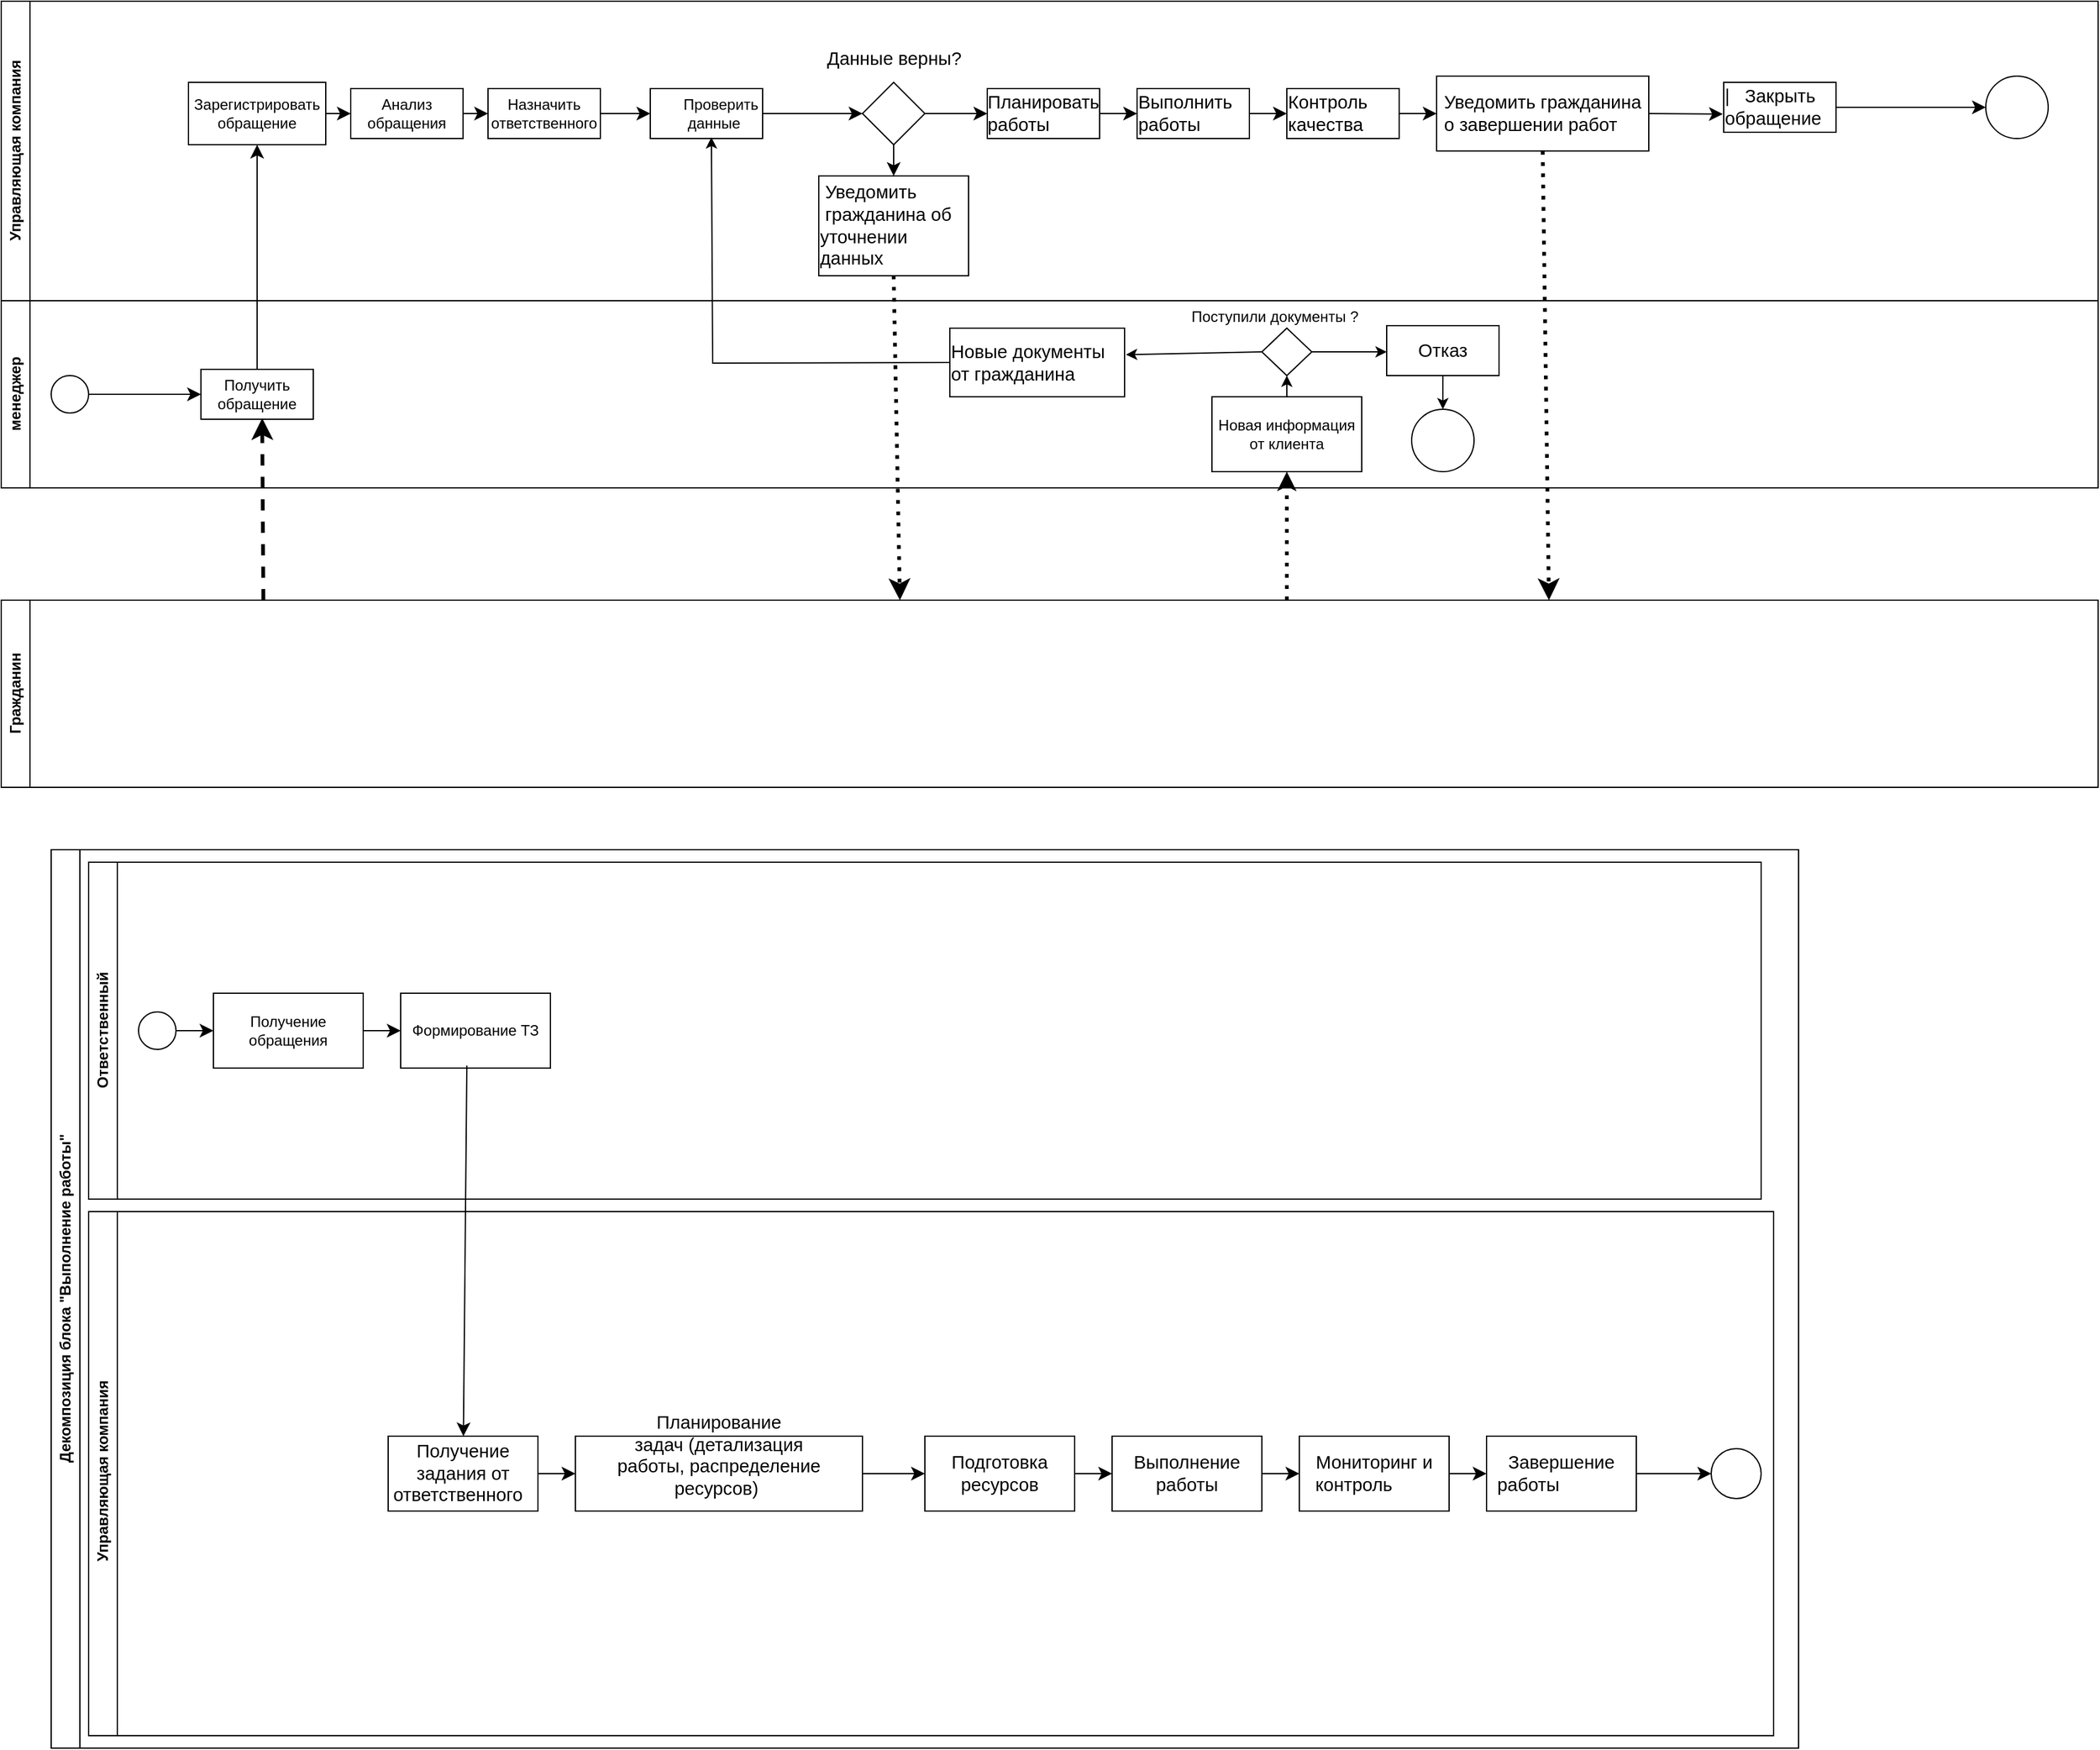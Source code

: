 <mxfile version="24.4.8" type="device">
  <diagram name="Страница — 1" id="1hs65NlbTPgJnIRD1imh">
    <mxGraphModel dx="1292" dy="411" grid="1" gridSize="10" guides="1" tooltips="1" connect="1" arrows="1" fold="1" page="0" pageScale="1" pageWidth="1169" pageHeight="827" math="0" shadow="0">
      <root>
        <mxCell id="0" />
        <mxCell id="1" parent="0" />
        <mxCell id="B-ag0e_TOHifT8-2OMCX-2" value="Управляющая компания" style="swimlane;horizontal=0;whiteSpace=wrap;html=1;" parent="1" vertex="1">
          <mxGeometry x="40" y="540" width="1680" height="240" as="geometry" />
        </mxCell>
        <mxCell id="B-ag0e_TOHifT8-2OMCX-7" value="Зарегистрировать обращение" style="rounded=0;whiteSpace=wrap;html=1;" parent="B-ag0e_TOHifT8-2OMCX-2" vertex="1">
          <mxGeometry x="150" y="65" width="110" height="50" as="geometry" />
        </mxCell>
        <mxCell id="B-ag0e_TOHifT8-2OMCX-8" value="Анализ обращения" style="rounded=0;whiteSpace=wrap;html=1;" parent="B-ag0e_TOHifT8-2OMCX-2" vertex="1">
          <mxGeometry x="280" y="70" width="90" height="40" as="geometry" />
        </mxCell>
        <mxCell id="B-ag0e_TOHifT8-2OMCX-9" value="Назначить ответственного" style="rounded=0;whiteSpace=wrap;html=1;" parent="B-ag0e_TOHifT8-2OMCX-2" vertex="1">
          <mxGeometry x="390" y="70" width="90" height="40" as="geometry" />
        </mxCell>
        <mxCell id="B-ag0e_TOHifT8-2OMCX-10" value="&lt;div style=&quot;text-align: left;&quot;&gt;&lt;span style=&quot;white-space: pre;&quot;&gt;&#x9;&lt;/span&gt;Проверить&amp;nbsp; &amp;nbsp; &amp;nbsp; &amp;nbsp; &amp;nbsp; &amp;nbsp;данные&lt;br&gt;&lt;/div&gt;" style="rounded=0;whiteSpace=wrap;html=1;" parent="B-ag0e_TOHifT8-2OMCX-2" vertex="1">
          <mxGeometry x="520" y="70" width="90" height="40" as="geometry" />
        </mxCell>
        <mxCell id="B-ag0e_TOHifT8-2OMCX-14" value="" style="rhombus;whiteSpace=wrap;html=1;" parent="B-ag0e_TOHifT8-2OMCX-2" vertex="1">
          <mxGeometry x="690" y="65" width="50" height="50" as="geometry" />
        </mxCell>
        <mxCell id="B-ag0e_TOHifT8-2OMCX-15" value="&lt;span style=&quot;font-size:11.0pt;mso-bidi-font-size:14.0pt;&lt;br/&gt;line-height:107%;font-family:&amp;quot;Calibri&amp;quot;,sans-serif;mso-ascii-theme-font:minor-latin;&lt;br/&gt;mso-fareast-font-family:DengXian;mso-fareast-theme-font:minor-fareast;&lt;br/&gt;mso-hansi-theme-font:minor-latin;mso-bidi-font-family:&amp;quot;Cordia New&amp;quot;;mso-bidi-theme-font:&lt;br/&gt;minor-bidi;mso-ansi-language:RU;mso-fareast-language:ZH-CN;mso-bidi-language:&lt;br/&gt;TH&quot;&gt;Данные верны?&lt;/span&gt;" style="text;html=1;align=center;verticalAlign=middle;resizable=0;points=[];autosize=1;strokeColor=none;fillColor=none;fontSize=16;" parent="B-ag0e_TOHifT8-2OMCX-2" vertex="1">
          <mxGeometry x="655" y="30" width="120" height="30" as="geometry" />
        </mxCell>
        <mxCell id="B-ag0e_TOHifT8-2OMCX-16" value="&lt;div style=&quot;text-align: left;&quot;&gt;&lt;span style=&quot;font-size:11.0pt;mso-bidi-font-size:14.0pt;&lt;br/&gt;line-height:107%;font-family:&amp;quot;Calibri&amp;quot;,sans-serif;mso-ascii-theme-font:minor-latin;&lt;br/&gt;mso-fareast-font-family:DengXian;mso-fareast-theme-font:minor-fareast;&lt;br/&gt;mso-hansi-theme-font:minor-latin;mso-bidi-font-family:&amp;quot;Cordia New&amp;quot;;mso-bidi-theme-font:&lt;br/&gt;minor-bidi;mso-ansi-language:RU;mso-fareast-language:ZH-CN;mso-bidi-language:&lt;br/&gt;TH&quot;&gt;&amp;nbsp;Уведомить&amp;nbsp; &amp;nbsp; &amp;nbsp; &amp;nbsp;гражданина&amp;nbsp;&lt;/span&gt;&lt;span style=&quot;font-family: Calibri, sans-serif; font-size: 11pt; background-color: initial; text-align: center;&quot;&gt;об уточнении данных&lt;/span&gt;&lt;span style=&quot;font-family: Calibri, sans-serif; font-size: 11pt; background-color: initial; text-align: center;&quot;&gt;&amp;nbsp;&lt;/span&gt;&lt;br&gt;&lt;/div&gt;" style="rounded=0;whiteSpace=wrap;html=1;" parent="B-ag0e_TOHifT8-2OMCX-2" vertex="1">
          <mxGeometry x="655" y="140" width="120" height="80" as="geometry" />
        </mxCell>
        <mxCell id="B-ag0e_TOHifT8-2OMCX-18" value="&lt;div style=&quot;text-align: left;&quot;&gt;&lt;span style=&quot;font-size:11.0pt;mso-bidi-font-size:14.0pt;&lt;br/&gt;line-height:107%;font-family:&amp;quot;Calibri&amp;quot;,sans-serif;mso-ascii-theme-font:minor-latin;&lt;br/&gt;mso-fareast-font-family:DengXian;mso-fareast-theme-font:minor-fareast;&lt;br/&gt;mso-hansi-theme-font:minor-latin;mso-bidi-font-family:&amp;quot;Cordia New&amp;quot;;mso-bidi-theme-font:&lt;br/&gt;minor-bidi;mso-ansi-language:RU;mso-fareast-language:ZH-CN;mso-bidi-language:&lt;br/&gt;TH&quot;&gt;Планировать работы&amp;nbsp;&lt;/span&gt;&lt;br&gt;&lt;/div&gt;" style="rounded=0;whiteSpace=wrap;html=1;" parent="B-ag0e_TOHifT8-2OMCX-2" vertex="1">
          <mxGeometry x="790" y="70" width="90" height="40" as="geometry" />
        </mxCell>
        <mxCell id="B-ag0e_TOHifT8-2OMCX-19" value="&lt;div style=&quot;text-align: left;&quot;&gt;&lt;span style=&quot;font-size:11.0pt;mso-bidi-font-size:14.0pt;&lt;br/&gt;line-height:107%;font-family:&amp;quot;Calibri&amp;quot;,sans-serif;mso-ascii-theme-font:minor-latin;&lt;br/&gt;mso-fareast-font-family:DengXian;mso-fareast-theme-font:minor-fareast;&lt;br/&gt;mso-hansi-theme-font:minor-latin;mso-bidi-font-family:&amp;quot;Cordia New&amp;quot;;mso-bidi-theme-font:&lt;br/&gt;minor-bidi;mso-ansi-language:RU;mso-fareast-language:ZH-CN;mso-bidi-language:&lt;br/&gt;TH&quot;&gt;Выполнить работы&amp;nbsp;&amp;nbsp;&lt;/span&gt;&lt;br&gt;&lt;/div&gt;" style="rounded=0;whiteSpace=wrap;html=1;" parent="B-ag0e_TOHifT8-2OMCX-2" vertex="1">
          <mxGeometry x="910" y="70" width="90" height="40" as="geometry" />
        </mxCell>
        <mxCell id="B-ag0e_TOHifT8-2OMCX-22" value="&lt;div style=&quot;text-align: left;&quot;&gt;&lt;span style=&quot;font-size:11.0pt;mso-bidi-font-size:14.0pt;&lt;br/&gt;line-height:107%;font-family:&amp;quot;Calibri&amp;quot;,sans-serif;mso-ascii-theme-font:minor-latin;&lt;br/&gt;mso-fareast-font-family:DengXian;mso-fareast-theme-font:minor-fareast;&lt;br/&gt;mso-hansi-theme-font:minor-latin;mso-bidi-font-family:&amp;quot;Cordia New&amp;quot;;mso-bidi-theme-font:&lt;br/&gt;minor-bidi;mso-ansi-language:RU;mso-fareast-language:ZH-CN;mso-bidi-language:&lt;br/&gt;TH&quot;&gt;Контроль качества&amp;nbsp;&amp;nbsp;&lt;/span&gt;&lt;br&gt;&lt;/div&gt;" style="rounded=0;whiteSpace=wrap;html=1;" parent="B-ag0e_TOHifT8-2OMCX-2" vertex="1">
          <mxGeometry x="1030" y="70" width="90" height="40" as="geometry" />
        </mxCell>
        <mxCell id="B-ag0e_TOHifT8-2OMCX-25" value="&lt;div style=&quot;text-align: left;&quot;&gt;&lt;span style=&quot;font-size:11.0pt;mso-bidi-font-size:14.0pt;&lt;br/&gt;line-height:107%;font-family:&amp;quot;Calibri&amp;quot;,sans-serif;mso-ascii-theme-font:minor-latin;&lt;br/&gt;mso-fareast-font-family:DengXian;mso-fareast-theme-font:minor-fareast;&lt;br/&gt;mso-hansi-theme-font:minor-latin;mso-bidi-font-family:&amp;quot;Cordia New&amp;quot;;mso-bidi-theme-font:&lt;br/&gt;minor-bidi;mso-ansi-language:RU;mso-fareast-language:ZH-CN;mso-bidi-language:&lt;br/&gt;TH&quot;&gt;|&amp;nbsp;&amp;nbsp; Закрыть обращение&amp;nbsp;&amp;nbsp;&lt;/span&gt;&lt;br&gt;&lt;/div&gt;" style="rounded=0;whiteSpace=wrap;html=1;" parent="B-ag0e_TOHifT8-2OMCX-2" vertex="1">
          <mxGeometry x="1380" y="65" width="90" height="40" as="geometry" />
        </mxCell>
        <mxCell id="B-ag0e_TOHifT8-2OMCX-23" value="&lt;div style=&quot;text-align: left;&quot;&gt;&lt;span style=&quot;font-size:11.0pt;mso-bidi-font-size:14.0pt;&lt;br/&gt;line-height:107%;font-family:&amp;quot;Calibri&amp;quot;,sans-serif;mso-ascii-theme-font:minor-latin;&lt;br/&gt;mso-fareast-font-family:DengXian;mso-fareast-theme-font:minor-fareast;&lt;br/&gt;mso-hansi-theme-font:minor-latin;mso-bidi-font-family:&amp;quot;Cordia New&amp;quot;;mso-bidi-theme-font:&lt;br/&gt;minor-bidi;mso-ansi-language:RU;mso-fareast-language:ZH-CN;mso-bidi-language:&lt;br/&gt;TH&quot;&gt;Уведомить гражданина&lt;/span&gt;&lt;/div&gt;&lt;div style=&quot;text-align: left;&quot;&gt;&lt;span style=&quot;font-size:11.0pt;mso-bidi-font-size:14.0pt;&lt;br/&gt;line-height:107%;font-family:&amp;quot;Calibri&amp;quot;,sans-serif;mso-ascii-theme-font:minor-latin;&lt;br/&gt;mso-fareast-font-family:DengXian;mso-fareast-theme-font:minor-fareast;&lt;br/&gt;mso-hansi-theme-font:minor-latin;mso-bidi-font-family:&amp;quot;Cordia New&amp;quot;;mso-bidi-theme-font:&lt;br/&gt;minor-bidi;mso-ansi-language:RU;mso-fareast-language:ZH-CN;mso-bidi-language:&lt;br/&gt;TH&quot;&gt;&lt;span style=&quot;font-size: 11pt; background-color: initial;&quot;&gt;о завершении работ&lt;/span&gt;&lt;span style=&quot;font-size: 11pt; background-color: initial;&quot;&gt;&amp;nbsp;&lt;/span&gt;&amp;nbsp;&lt;/span&gt;&lt;br&gt;&lt;/div&gt;" style="rounded=0;whiteSpace=wrap;html=1;" parent="B-ag0e_TOHifT8-2OMCX-2" vertex="1">
          <mxGeometry x="1150" y="60" width="170" height="60" as="geometry" />
        </mxCell>
        <mxCell id="B-ag0e_TOHifT8-2OMCX-27" value="" style="endArrow=classic;html=1;rounded=0;fontSize=12;startSize=8;endSize=8;curved=1;exitX=0.5;exitY=1;exitDx=0;exitDy=0;strokeWidth=3;dashed=1;dashPattern=1 2;" parent="B-ag0e_TOHifT8-2OMCX-2" source="B-ag0e_TOHifT8-2OMCX-23" edge="1">
          <mxGeometry width="50" height="50" relative="1" as="geometry">
            <mxPoint x="1250" y="200" as="sourcePoint" />
            <mxPoint x="1240" y="480" as="targetPoint" />
          </mxGeometry>
        </mxCell>
        <mxCell id="B-ag0e_TOHifT8-2OMCX-29" value="" style="ellipse;whiteSpace=wrap;html=1;aspect=fixed;" parent="B-ag0e_TOHifT8-2OMCX-2" vertex="1">
          <mxGeometry x="1590" y="60" width="50" height="50" as="geometry" />
        </mxCell>
        <mxCell id="B-ag0e_TOHifT8-2OMCX-30" value="" style="endArrow=classic;html=1;rounded=0;fontSize=12;startSize=8;endSize=8;curved=1;exitX=1;exitY=0.5;exitDx=0;exitDy=0;entryX=0;entryY=0.5;entryDx=0;entryDy=0;" parent="B-ag0e_TOHifT8-2OMCX-2" source="B-ag0e_TOHifT8-2OMCX-7" target="B-ag0e_TOHifT8-2OMCX-8" edge="1">
          <mxGeometry width="50" height="50" relative="1" as="geometry">
            <mxPoint x="260" y="210" as="sourcePoint" />
            <mxPoint x="310" y="160" as="targetPoint" />
          </mxGeometry>
        </mxCell>
        <mxCell id="B-ag0e_TOHifT8-2OMCX-34" value="" style="endArrow=classic;html=1;rounded=0;fontSize=12;startSize=8;endSize=8;curved=1;exitX=1;exitY=0.5;exitDx=0;exitDy=0;entryX=0;entryY=0.5;entryDx=0;entryDy=0;" parent="B-ag0e_TOHifT8-2OMCX-2" source="B-ag0e_TOHifT8-2OMCX-8" target="B-ag0e_TOHifT8-2OMCX-9" edge="1">
          <mxGeometry width="50" height="50" relative="1" as="geometry">
            <mxPoint x="400" y="180" as="sourcePoint" />
            <mxPoint x="450" y="130" as="targetPoint" />
          </mxGeometry>
        </mxCell>
        <mxCell id="B-ag0e_TOHifT8-2OMCX-35" value="" style="endArrow=classic;html=1;rounded=0;fontSize=12;startSize=8;endSize=8;curved=1;exitX=1;exitY=0.5;exitDx=0;exitDy=0;entryX=0;entryY=0.5;entryDx=0;entryDy=0;" parent="B-ag0e_TOHifT8-2OMCX-2" source="B-ag0e_TOHifT8-2OMCX-9" target="B-ag0e_TOHifT8-2OMCX-10" edge="1">
          <mxGeometry width="50" height="50" relative="1" as="geometry">
            <mxPoint x="510" y="160" as="sourcePoint" />
            <mxPoint x="560" y="110" as="targetPoint" />
          </mxGeometry>
        </mxCell>
        <mxCell id="B-ag0e_TOHifT8-2OMCX-36" value="" style="endArrow=classic;html=1;rounded=0;fontSize=12;startSize=8;endSize=8;curved=1;exitX=1;exitY=0.5;exitDx=0;exitDy=0;" parent="B-ag0e_TOHifT8-2OMCX-2" source="B-ag0e_TOHifT8-2OMCX-10" edge="1">
          <mxGeometry width="50" height="50" relative="1" as="geometry">
            <mxPoint x="650" y="140" as="sourcePoint" />
            <mxPoint x="690" y="90" as="targetPoint" />
          </mxGeometry>
        </mxCell>
        <mxCell id="B-ag0e_TOHifT8-2OMCX-37" value="" style="endArrow=classic;html=1;rounded=0;fontSize=12;startSize=8;endSize=8;curved=1;exitX=1;exitY=0.5;exitDx=0;exitDy=0;entryX=0;entryY=0.5;entryDx=0;entryDy=0;" parent="B-ag0e_TOHifT8-2OMCX-2" source="B-ag0e_TOHifT8-2OMCX-14" target="B-ag0e_TOHifT8-2OMCX-18" edge="1">
          <mxGeometry width="50" height="50" relative="1" as="geometry">
            <mxPoint x="790" y="160" as="sourcePoint" />
            <mxPoint x="840" y="110" as="targetPoint" />
          </mxGeometry>
        </mxCell>
        <mxCell id="B-ag0e_TOHifT8-2OMCX-38" value="" style="endArrow=classic;html=1;rounded=0;fontSize=12;startSize=8;endSize=8;curved=1;exitX=0.5;exitY=1;exitDx=0;exitDy=0;entryX=0.5;entryY=0;entryDx=0;entryDy=0;" parent="B-ag0e_TOHifT8-2OMCX-2" source="B-ag0e_TOHifT8-2OMCX-14" target="B-ag0e_TOHifT8-2OMCX-16" edge="1">
          <mxGeometry width="50" height="50" relative="1" as="geometry">
            <mxPoint x="830" y="200" as="sourcePoint" />
            <mxPoint x="880" y="150" as="targetPoint" />
          </mxGeometry>
        </mxCell>
        <mxCell id="B-ag0e_TOHifT8-2OMCX-39" value="" style="endArrow=classic;html=1;rounded=0;fontSize=12;startSize=8;endSize=8;curved=1;exitX=1;exitY=0.5;exitDx=0;exitDy=0;entryX=0;entryY=0.5;entryDx=0;entryDy=0;" parent="B-ag0e_TOHifT8-2OMCX-2" source="B-ag0e_TOHifT8-2OMCX-18" target="B-ag0e_TOHifT8-2OMCX-19" edge="1">
          <mxGeometry width="50" height="50" relative="1" as="geometry">
            <mxPoint x="960" y="180" as="sourcePoint" />
            <mxPoint x="1010" y="130" as="targetPoint" />
          </mxGeometry>
        </mxCell>
        <mxCell id="B-ag0e_TOHifT8-2OMCX-40" value="" style="endArrow=classic;html=1;rounded=0;fontSize=12;startSize=8;endSize=8;curved=1;exitX=1;exitY=0.5;exitDx=0;exitDy=0;entryX=0;entryY=0.5;entryDx=0;entryDy=0;" parent="B-ag0e_TOHifT8-2OMCX-2" source="B-ag0e_TOHifT8-2OMCX-19" target="B-ag0e_TOHifT8-2OMCX-22" edge="1">
          <mxGeometry width="50" height="50" relative="1" as="geometry">
            <mxPoint x="1060" y="210" as="sourcePoint" />
            <mxPoint x="1110" y="160" as="targetPoint" />
          </mxGeometry>
        </mxCell>
        <mxCell id="B-ag0e_TOHifT8-2OMCX-41" value="" style="endArrow=classic;html=1;rounded=0;fontSize=12;startSize=8;endSize=8;curved=1;exitX=1;exitY=0.5;exitDx=0;exitDy=0;entryX=0;entryY=0.5;entryDx=0;entryDy=0;" parent="B-ag0e_TOHifT8-2OMCX-2" source="B-ag0e_TOHifT8-2OMCX-22" target="B-ag0e_TOHifT8-2OMCX-23" edge="1">
          <mxGeometry width="50" height="50" relative="1" as="geometry">
            <mxPoint x="1170" y="180" as="sourcePoint" />
            <mxPoint x="1220" y="130" as="targetPoint" />
          </mxGeometry>
        </mxCell>
        <mxCell id="B-ag0e_TOHifT8-2OMCX-42" value="" style="endArrow=classic;html=1;rounded=0;fontSize=12;startSize=8;endSize=8;curved=1;exitX=1;exitY=0.5;exitDx=0;exitDy=0;entryX=-0.008;entryY=0.635;entryDx=0;entryDy=0;entryPerimeter=0;" parent="B-ag0e_TOHifT8-2OMCX-2" source="B-ag0e_TOHifT8-2OMCX-23" target="B-ag0e_TOHifT8-2OMCX-25" edge="1">
          <mxGeometry width="50" height="50" relative="1" as="geometry">
            <mxPoint x="1400" y="180" as="sourcePoint" />
            <mxPoint x="1450" y="130" as="targetPoint" />
          </mxGeometry>
        </mxCell>
        <mxCell id="B-ag0e_TOHifT8-2OMCX-43" value="" style="endArrow=classic;html=1;rounded=0;fontSize=12;startSize=8;endSize=8;curved=1;exitX=1;exitY=0.5;exitDx=0;exitDy=0;entryX=0;entryY=0.5;entryDx=0;entryDy=0;" parent="B-ag0e_TOHifT8-2OMCX-2" source="B-ag0e_TOHifT8-2OMCX-25" target="B-ag0e_TOHifT8-2OMCX-29" edge="1">
          <mxGeometry width="50" height="50" relative="1" as="geometry">
            <mxPoint x="1330" y="100" as="sourcePoint" />
            <mxPoint x="1389" y="100" as="targetPoint" />
          </mxGeometry>
        </mxCell>
        <mxCell id="B-ag0e_TOHifT8-2OMCX-6" value="Гражданин" style="swimlane;horizontal=0;whiteSpace=wrap;html=1;" parent="1" vertex="1">
          <mxGeometry x="40" y="1020" width="1680" height="150" as="geometry" />
        </mxCell>
        <mxCell id="B-ag0e_TOHifT8-2OMCX-4" value="менеджер" style="swimlane;horizontal=0;whiteSpace=wrap;html=1;" parent="1" vertex="1">
          <mxGeometry x="40" y="780" width="1680" height="150" as="geometry" />
        </mxCell>
        <mxCell id="B-ag0e_TOHifT8-2OMCX-1" value="Получить обращение" style="rounded=0;whiteSpace=wrap;html=1;" parent="B-ag0e_TOHifT8-2OMCX-4" vertex="1">
          <mxGeometry x="160" y="55" width="90" height="40" as="geometry" />
        </mxCell>
        <mxCell id="B-ag0e_TOHifT8-2OMCX-31" value="" style="ellipse;whiteSpace=wrap;html=1;aspect=fixed;" parent="B-ag0e_TOHifT8-2OMCX-4" vertex="1">
          <mxGeometry x="40" y="60" width="30" height="30" as="geometry" />
        </mxCell>
        <mxCell id="B-ag0e_TOHifT8-2OMCX-32" value="" style="endArrow=classic;html=1;rounded=0;fontSize=12;startSize=8;endSize=8;curved=1;exitX=1;exitY=0.5;exitDx=0;exitDy=0;entryX=0;entryY=0.5;entryDx=0;entryDy=0;" parent="B-ag0e_TOHifT8-2OMCX-4" source="B-ag0e_TOHifT8-2OMCX-31" target="B-ag0e_TOHifT8-2OMCX-1" edge="1">
          <mxGeometry width="50" height="50" relative="1" as="geometry">
            <mxPoint x="420" y="150" as="sourcePoint" />
            <mxPoint x="470" y="100" as="targetPoint" />
          </mxGeometry>
        </mxCell>
        <mxCell id="sEASno-IISsXLYutBD89-1" value="&lt;div style=&quot;text-align: left;&quot;&gt;&lt;span style=&quot;font-size:11.0pt;mso-bidi-font-size:14.0pt;&lt;br/&gt;line-height:107%;font-family:&amp;quot;Calibri&amp;quot;,sans-serif;mso-ascii-theme-font:minor-latin;&lt;br/&gt;mso-fareast-font-family:DengXian;mso-fareast-theme-font:minor-fareast;&lt;br/&gt;mso-hansi-theme-font:minor-latin;mso-bidi-font-family:&amp;quot;Cordia New&amp;quot;;mso-bidi-theme-font:&lt;br/&gt;minor-bidi;mso-ansi-language:RU;mso-fareast-language:ZH-CN;mso-bidi-language:&lt;br/&gt;TH&quot;&gt;Новые документы от гражданина&lt;/span&gt;&lt;br&gt;&lt;/div&gt;" style="rounded=0;whiteSpace=wrap;html=1;" vertex="1" parent="B-ag0e_TOHifT8-2OMCX-4">
          <mxGeometry x="760" y="22" width="140" height="55" as="geometry" />
        </mxCell>
        <mxCell id="sEASno-IISsXLYutBD89-4" value="Новая информация от клиента" style="rounded=0;whiteSpace=wrap;html=1;" vertex="1" parent="B-ag0e_TOHifT8-2OMCX-4">
          <mxGeometry x="970" y="77" width="120" height="60" as="geometry" />
        </mxCell>
        <mxCell id="sEASno-IISsXLYutBD89-5" value="" style="rhombus;whiteSpace=wrap;html=1;" vertex="1" parent="B-ag0e_TOHifT8-2OMCX-4">
          <mxGeometry x="1010" y="22" width="40" height="38" as="geometry" />
        </mxCell>
        <mxCell id="sEASno-IISsXLYutBD89-7" value="" style="endArrow=classic;html=1;rounded=0;exitX=0;exitY=0.5;exitDx=0;exitDy=0;entryX=1.008;entryY=0.386;entryDx=0;entryDy=0;entryPerimeter=0;" edge="1" parent="B-ag0e_TOHifT8-2OMCX-4" source="sEASno-IISsXLYutBD89-5" target="sEASno-IISsXLYutBD89-1">
          <mxGeometry width="50" height="50" relative="1" as="geometry">
            <mxPoint x="940" y="100" as="sourcePoint" />
            <mxPoint x="990" y="50" as="targetPoint" />
          </mxGeometry>
        </mxCell>
        <mxCell id="sEASno-IISsXLYutBD89-9" value="&lt;div style=&quot;text-align: left;&quot;&gt;&lt;span style=&quot;font-size:11.0pt;mso-bidi-font-size:14.0pt;&lt;br/&gt;line-height:107%;font-family:&amp;quot;Calibri&amp;quot;,sans-serif;mso-ascii-theme-font:minor-latin;&lt;br/&gt;mso-fareast-font-family:DengXian;mso-fareast-theme-font:minor-fareast;&lt;br/&gt;mso-hansi-theme-font:minor-latin;mso-bidi-font-family:&amp;quot;Cordia New&amp;quot;;mso-bidi-theme-font:&lt;br/&gt;minor-bidi;mso-ansi-language:RU;mso-fareast-language:ZH-CN;mso-bidi-language:&lt;br/&gt;TH&quot;&gt;Отказ&lt;/span&gt;&lt;br&gt;&lt;/div&gt;" style="rounded=0;whiteSpace=wrap;html=1;" vertex="1" parent="B-ag0e_TOHifT8-2OMCX-4">
          <mxGeometry x="1110" y="20" width="90" height="40" as="geometry" />
        </mxCell>
        <mxCell id="sEASno-IISsXLYutBD89-10" value="" style="ellipse;whiteSpace=wrap;html=1;aspect=fixed;" vertex="1" parent="B-ag0e_TOHifT8-2OMCX-4">
          <mxGeometry x="1130" y="87" width="50" height="50" as="geometry" />
        </mxCell>
        <mxCell id="sEASno-IISsXLYutBD89-11" value="" style="endArrow=classic;html=1;rounded=0;exitX=0.5;exitY=1;exitDx=0;exitDy=0;" edge="1" parent="B-ag0e_TOHifT8-2OMCX-4" source="sEASno-IISsXLYutBD89-9" target="sEASno-IISsXLYutBD89-10">
          <mxGeometry width="50" height="50" relative="1" as="geometry">
            <mxPoint x="1060" y="51" as="sourcePoint" />
            <mxPoint x="1120" y="51" as="targetPoint" />
          </mxGeometry>
        </mxCell>
        <mxCell id="sEASno-IISsXLYutBD89-12" value="" style="endArrow=classic;html=1;rounded=0;entryX=0.5;entryY=1;entryDx=0;entryDy=0;" edge="1" parent="B-ag0e_TOHifT8-2OMCX-4" source="sEASno-IISsXLYutBD89-4" target="sEASno-IISsXLYutBD89-5">
          <mxGeometry width="50" height="50" relative="1" as="geometry">
            <mxPoint x="1110" y="170" as="sourcePoint" />
            <mxPoint x="1160" y="120" as="targetPoint" />
          </mxGeometry>
        </mxCell>
        <mxCell id="B-ag0e_TOHifT8-2OMCX-13" value="" style="endArrow=classic;html=1;rounded=0;fontSize=12;startSize=8;endSize=8;curved=1;entryX=0.545;entryY=0.978;entryDx=0;entryDy=0;entryPerimeter=0;dashed=1;strokeWidth=3;" parent="1" edge="1" target="B-ag0e_TOHifT8-2OMCX-1">
          <mxGeometry width="50" height="50" relative="1" as="geometry">
            <mxPoint x="250" y="1020" as="sourcePoint" />
            <mxPoint x="120" y="930" as="targetPoint" />
          </mxGeometry>
        </mxCell>
        <mxCell id="B-ag0e_TOHifT8-2OMCX-17" value="" style="endArrow=classic;html=1;rounded=0;fontSize=12;startSize=8;endSize=8;curved=1;exitX=0.5;exitY=1;exitDx=0;exitDy=0;dashed=1;dashPattern=1 2;strokeWidth=3;" parent="1" source="B-ag0e_TOHifT8-2OMCX-16" edge="1">
          <mxGeometry width="50" height="50" relative="1" as="geometry">
            <mxPoint x="810" y="950" as="sourcePoint" />
            <mxPoint x="760" y="1020" as="targetPoint" />
          </mxGeometry>
        </mxCell>
        <mxCell id="B-ag0e_TOHifT8-2OMCX-33" value="" style="endArrow=classic;html=1;rounded=0;fontSize=12;startSize=8;endSize=8;curved=1;entryX=0.5;entryY=1;entryDx=0;entryDy=0;" parent="1" source="B-ag0e_TOHifT8-2OMCX-1" target="B-ag0e_TOHifT8-2OMCX-7" edge="1">
          <mxGeometry width="50" height="50" relative="1" as="geometry">
            <mxPoint x="460" y="930" as="sourcePoint" />
            <mxPoint x="510" y="880" as="targetPoint" />
          </mxGeometry>
        </mxCell>
        <mxCell id="B-ag0e_TOHifT8-2OMCX-45" value="Декомпозиция блока &quot;Выполнение работы&quot;" style="swimlane;horizontal=0;whiteSpace=wrap;html=1;" parent="1" vertex="1">
          <mxGeometry x="80" y="1220" width="1400" height="720" as="geometry" />
        </mxCell>
        <mxCell id="B-ag0e_TOHifT8-2OMCX-46" value="&amp;nbsp;Управляющая компания" style="swimlane;horizontal=0;whiteSpace=wrap;html=1;" parent="1" vertex="1">
          <mxGeometry x="110" y="1510" width="1350" height="420" as="geometry" />
        </mxCell>
        <mxCell id="B-ag0e_TOHifT8-2OMCX-44" value="&lt;span style=&quot;font-size:11.0pt;mso-bidi-font-size:14.0pt;&lt;br/&gt;line-height:107%;font-family:&amp;quot;Calibri&amp;quot;,sans-serif;mso-ascii-theme-font:minor-latin;&lt;br/&gt;mso-fareast-font-family:DengXian;mso-fareast-theme-font:minor-fareast;&lt;br/&gt;mso-hansi-theme-font:minor-latin;mso-bidi-font-family:&amp;quot;Cordia New&amp;quot;;mso-bidi-theme-font:&lt;br/&gt;minor-bidi;mso-ansi-language:RU;mso-fareast-language:ZH-CN;mso-bidi-language:&lt;br/&gt;TH&quot;&gt;Получение задания&amp;nbsp;&lt;span style=&quot;font-size: 11pt; line-height: 107%;&quot;&gt;от ответственного&amp;nbsp;&lt;/span&gt;&amp;nbsp;&lt;/span&gt;" style="rounded=0;whiteSpace=wrap;html=1;" parent="B-ag0e_TOHifT8-2OMCX-46" vertex="1">
          <mxGeometry x="240" y="180" width="120" height="60" as="geometry" />
        </mxCell>
        <mxCell id="B-ag0e_TOHifT8-2OMCX-47" value="&lt;span style=&quot;font-size:11.0pt;mso-bidi-font-size:14.0pt;&lt;br/&gt;line-height:107%;font-family:&amp;quot;Calibri&amp;quot;,sans-serif;mso-ascii-theme-font:minor-latin;&lt;br/&gt;mso-fareast-font-family:DengXian;mso-fareast-theme-font:minor-fareast;&lt;br/&gt;mso-hansi-theme-font:minor-latin;mso-bidi-font-family:&amp;quot;Cordia New&amp;quot;;mso-bidi-theme-font:&lt;br/&gt;minor-bidi;mso-ansi-language:RU;mso-fareast-language:ZH-CN;mso-bidi-language:&lt;br/&gt;TH&quot;&gt;Планирование задач&lt;span style=&quot;mso-spacerun:yes&quot;&gt;&amp;nbsp;&lt;/span&gt;(детализация работы,&lt;span style=&quot;mso-spacerun:yes&quot;&gt;&amp;nbsp;&lt;/span&gt;распределение ресурсов)&lt;span style=&quot;mso-spacerun:yes&quot;&gt;&amp;nbsp; &lt;/span&gt;&lt;/span&gt;&lt;br&gt;&lt;br&gt;&lt;div&gt;&lt;br/&gt;&lt;/div&gt;" style="rounded=0;whiteSpace=wrap;html=1;" parent="B-ag0e_TOHifT8-2OMCX-46" vertex="1">
          <mxGeometry x="390" y="180" width="230" height="60" as="geometry" />
        </mxCell>
        <mxCell id="B-ag0e_TOHifT8-2OMCX-48" value="&lt;span style=&quot;font-size:11.0pt;mso-bidi-font-size:14.0pt;&lt;br/&gt;line-height:107%;font-family:&amp;quot;Calibri&amp;quot;,sans-serif;mso-ascii-theme-font:minor-latin;&lt;br/&gt;mso-fareast-font-family:DengXian;mso-fareast-theme-font:minor-fareast;&lt;br/&gt;mso-hansi-theme-font:minor-latin;mso-bidi-font-family:&amp;quot;Cordia New&amp;quot;;mso-bidi-theme-font:&lt;br/&gt;minor-bidi;mso-ansi-language:RU;mso-fareast-language:ZH-CN;mso-bidi-language:&lt;br/&gt;TH&quot;&gt;Выполнение работы&lt;/span&gt;" style="rounded=0;whiteSpace=wrap;html=1;" parent="B-ag0e_TOHifT8-2OMCX-46" vertex="1">
          <mxGeometry x="820" y="180" width="120" height="60" as="geometry" />
        </mxCell>
        <mxCell id="B-ag0e_TOHifT8-2OMCX-49" value="&lt;span style=&quot;font-size:11.0pt;mso-bidi-font-size:14.0pt;&lt;br/&gt;line-height:107%;font-family:&amp;quot;Calibri&amp;quot;,sans-serif;mso-ascii-theme-font:minor-latin;&lt;br/&gt;mso-fareast-font-family:DengXian;mso-fareast-theme-font:minor-fareast;&lt;br/&gt;mso-hansi-theme-font:minor-latin;mso-bidi-font-family:&amp;quot;Cordia New&amp;quot;;mso-bidi-theme-font:&lt;br/&gt;minor-bidi;mso-ansi-language:RU;mso-fareast-language:ZH-CN;mso-bidi-language:&lt;br/&gt;TH&quot;&gt;Подготовка ресурсов&lt;/span&gt;" style="rounded=0;whiteSpace=wrap;html=1;" parent="B-ag0e_TOHifT8-2OMCX-46" vertex="1">
          <mxGeometry x="670" y="180" width="120" height="60" as="geometry" />
        </mxCell>
        <mxCell id="B-ag0e_TOHifT8-2OMCX-52" value="&lt;span style=&quot;font-size:11.0pt;mso-bidi-font-size:14.0pt;&lt;br/&gt;line-height:107%;font-family:&amp;quot;Calibri&amp;quot;,sans-serif;mso-ascii-theme-font:minor-latin;&lt;br/&gt;mso-fareast-font-family:DengXian;mso-fareast-theme-font:minor-fareast;&lt;br/&gt;mso-hansi-theme-font:minor-latin;mso-bidi-font-family:&amp;quot;Cordia New&amp;quot;;mso-bidi-theme-font:&lt;br/&gt;minor-bidi;mso-ansi-language:RU;mso-fareast-language:ZH-CN;mso-bidi-language:&lt;br/&gt;TH&quot;&gt;Завершение работы&amp;nbsp; &amp;nbsp; &amp;nbsp; &amp;nbsp; &amp;nbsp; &amp;nbsp; &amp;nbsp;&lt;/span&gt;" style="rounded=0;whiteSpace=wrap;html=1;" parent="B-ag0e_TOHifT8-2OMCX-46" vertex="1">
          <mxGeometry x="1120" y="180" width="120" height="60" as="geometry" />
        </mxCell>
        <mxCell id="B-ag0e_TOHifT8-2OMCX-53" value="&lt;span style=&quot;font-size:11.0pt;mso-bidi-font-size:14.0pt;&lt;br/&gt;line-height:107%;font-family:&amp;quot;Calibri&amp;quot;,sans-serif;mso-ascii-theme-font:minor-latin;&lt;br/&gt;mso-fareast-font-family:DengXian;mso-fareast-theme-font:minor-fareast;&lt;br/&gt;mso-hansi-theme-font:minor-latin;mso-bidi-font-family:&amp;quot;Cordia New&amp;quot;;mso-bidi-theme-font:&lt;br/&gt;minor-bidi;mso-ansi-language:RU;mso-fareast-language:ZH-CN;mso-bidi-language:&lt;br/&gt;TH&quot;&gt;Мониторинг и контроль&amp;nbsp; &amp;nbsp; &amp;nbsp; &amp;nbsp;&amp;nbsp;&lt;/span&gt;" style="rounded=0;whiteSpace=wrap;html=1;" parent="B-ag0e_TOHifT8-2OMCX-46" vertex="1">
          <mxGeometry x="970" y="180" width="120" height="60" as="geometry" />
        </mxCell>
        <mxCell id="B-ag0e_TOHifT8-2OMCX-55" style="edgeStyle=none;curved=1;rounded=0;orthogonalLoop=1;jettySize=auto;html=1;exitX=0.25;exitY=0;exitDx=0;exitDy=0;fontSize=12;startSize=8;endSize=8;" parent="B-ag0e_TOHifT8-2OMCX-46" source="B-ag0e_TOHifT8-2OMCX-49" target="B-ag0e_TOHifT8-2OMCX-49" edge="1">
          <mxGeometry relative="1" as="geometry" />
        </mxCell>
        <mxCell id="B-ag0e_TOHifT8-2OMCX-58" value="" style="endArrow=classic;html=1;rounded=0;fontSize=12;startSize=8;endSize=8;curved=1;exitX=1;exitY=0.5;exitDx=0;exitDy=0;entryX=0;entryY=0.5;entryDx=0;entryDy=0;" parent="B-ag0e_TOHifT8-2OMCX-46" source="B-ag0e_TOHifT8-2OMCX-44" target="B-ag0e_TOHifT8-2OMCX-47" edge="1">
          <mxGeometry width="50" height="50" relative="1" as="geometry">
            <mxPoint x="370" y="310" as="sourcePoint" />
            <mxPoint x="420" y="260" as="targetPoint" />
          </mxGeometry>
        </mxCell>
        <mxCell id="B-ag0e_TOHifT8-2OMCX-59" value="" style="endArrow=classic;html=1;rounded=0;fontSize=12;startSize=8;endSize=8;curved=1;exitX=1;exitY=0.5;exitDx=0;exitDy=0;entryX=0;entryY=0.5;entryDx=0;entryDy=0;" parent="B-ag0e_TOHifT8-2OMCX-46" source="B-ag0e_TOHifT8-2OMCX-47" target="B-ag0e_TOHifT8-2OMCX-49" edge="1">
          <mxGeometry width="50" height="50" relative="1" as="geometry">
            <mxPoint x="730" y="330" as="sourcePoint" />
            <mxPoint x="780" y="280" as="targetPoint" />
          </mxGeometry>
        </mxCell>
        <mxCell id="B-ag0e_TOHifT8-2OMCX-60" value="" style="endArrow=classic;html=1;rounded=0;fontSize=12;startSize=8;endSize=8;curved=1;exitX=1;exitY=0.5;exitDx=0;exitDy=0;entryX=0;entryY=0.5;entryDx=0;entryDy=0;" parent="B-ag0e_TOHifT8-2OMCX-46" source="B-ag0e_TOHifT8-2OMCX-49" target="B-ag0e_TOHifT8-2OMCX-48" edge="1">
          <mxGeometry width="50" height="50" relative="1" as="geometry">
            <mxPoint x="800" y="310" as="sourcePoint" />
            <mxPoint x="850" y="260" as="targetPoint" />
          </mxGeometry>
        </mxCell>
        <mxCell id="B-ag0e_TOHifT8-2OMCX-61" value="" style="endArrow=classic;html=1;rounded=0;fontSize=12;startSize=8;endSize=8;curved=1;exitX=1;exitY=0.5;exitDx=0;exitDy=0;" parent="B-ag0e_TOHifT8-2OMCX-46" source="B-ag0e_TOHifT8-2OMCX-48" target="B-ag0e_TOHifT8-2OMCX-53" edge="1">
          <mxGeometry width="50" height="50" relative="1" as="geometry">
            <mxPoint x="1040" y="320" as="sourcePoint" />
            <mxPoint x="1090" y="270" as="targetPoint" />
          </mxGeometry>
        </mxCell>
        <mxCell id="B-ag0e_TOHifT8-2OMCX-62" value="" style="endArrow=classic;html=1;rounded=0;fontSize=12;startSize=8;endSize=8;curved=1;exitX=1;exitY=0.5;exitDx=0;exitDy=0;entryX=0;entryY=0.5;entryDx=0;entryDy=0;" parent="B-ag0e_TOHifT8-2OMCX-46" source="B-ag0e_TOHifT8-2OMCX-53" target="B-ag0e_TOHifT8-2OMCX-52" edge="1">
          <mxGeometry width="50" height="50" relative="1" as="geometry">
            <mxPoint x="1170" y="280" as="sourcePoint" />
            <mxPoint x="1220" y="230" as="targetPoint" />
          </mxGeometry>
        </mxCell>
        <mxCell id="B-ag0e_TOHifT8-2OMCX-69" value="" style="ellipse;whiteSpace=wrap;html=1;aspect=fixed;" parent="B-ag0e_TOHifT8-2OMCX-46" vertex="1">
          <mxGeometry x="1300" y="190" width="40" height="40" as="geometry" />
        </mxCell>
        <mxCell id="B-ag0e_TOHifT8-2OMCX-70" value="" style="endArrow=classic;html=1;rounded=0;fontSize=12;startSize=8;endSize=8;curved=1;exitX=1;exitY=0.5;exitDx=0;exitDy=0;entryX=0;entryY=0.5;entryDx=0;entryDy=0;" parent="B-ag0e_TOHifT8-2OMCX-46" source="B-ag0e_TOHifT8-2OMCX-52" target="B-ag0e_TOHifT8-2OMCX-69" edge="1">
          <mxGeometry width="50" height="50" relative="1" as="geometry">
            <mxPoint x="1320" y="290" as="sourcePoint" />
            <mxPoint x="1370" y="240" as="targetPoint" />
          </mxGeometry>
        </mxCell>
        <mxCell id="B-ag0e_TOHifT8-2OMCX-63" value="Ответственный" style="swimlane;horizontal=0;whiteSpace=wrap;html=1;" parent="1" vertex="1">
          <mxGeometry x="110" y="1230" width="1340" height="270" as="geometry" />
        </mxCell>
        <mxCell id="B-ag0e_TOHifT8-2OMCX-64" value="" style="ellipse;whiteSpace=wrap;html=1;aspect=fixed;" parent="B-ag0e_TOHifT8-2OMCX-63" vertex="1">
          <mxGeometry x="40" y="120" width="30" height="30" as="geometry" />
        </mxCell>
        <mxCell id="B-ag0e_TOHifT8-2OMCX-65" value="Получение обращения" style="rounded=0;whiteSpace=wrap;html=1;" parent="B-ag0e_TOHifT8-2OMCX-63" vertex="1">
          <mxGeometry x="100" y="105" width="120" height="60" as="geometry" />
        </mxCell>
        <mxCell id="B-ag0e_TOHifT8-2OMCX-66" value="" style="endArrow=classic;html=1;rounded=0;fontSize=12;startSize=8;endSize=8;curved=1;exitX=1;exitY=0.5;exitDx=0;exitDy=0;entryX=0;entryY=0.5;entryDx=0;entryDy=0;" parent="B-ag0e_TOHifT8-2OMCX-63" source="B-ag0e_TOHifT8-2OMCX-64" target="B-ag0e_TOHifT8-2OMCX-65" edge="1">
          <mxGeometry width="50" height="50" relative="1" as="geometry">
            <mxPoint x="170" y="230" as="sourcePoint" />
            <mxPoint x="220" y="180" as="targetPoint" />
          </mxGeometry>
        </mxCell>
        <mxCell id="B-ag0e_TOHifT8-2OMCX-67" value="Формирование ТЗ" style="rounded=0;whiteSpace=wrap;html=1;" parent="B-ag0e_TOHifT8-2OMCX-63" vertex="1">
          <mxGeometry x="250" y="105" width="120" height="60" as="geometry" />
        </mxCell>
        <mxCell id="B-ag0e_TOHifT8-2OMCX-68" value="" style="endArrow=classic;html=1;rounded=0;fontSize=12;startSize=8;endSize=8;curved=1;exitX=1;exitY=0.5;exitDx=0;exitDy=0;entryX=0;entryY=0.5;entryDx=0;entryDy=0;" parent="B-ag0e_TOHifT8-2OMCX-63" source="B-ag0e_TOHifT8-2OMCX-65" target="B-ag0e_TOHifT8-2OMCX-67" edge="1">
          <mxGeometry width="50" height="50" relative="1" as="geometry">
            <mxPoint x="320" y="240" as="sourcePoint" />
            <mxPoint x="370" y="190" as="targetPoint" />
          </mxGeometry>
        </mxCell>
        <mxCell id="B-ag0e_TOHifT8-2OMCX-71" value="" style="endArrow=classic;html=1;rounded=0;fontSize=12;startSize=8;endSize=8;curved=1;exitX=0.442;exitY=0.967;exitDx=0;exitDy=0;exitPerimeter=0;" parent="1" source="B-ag0e_TOHifT8-2OMCX-67" target="B-ag0e_TOHifT8-2OMCX-44" edge="1">
          <mxGeometry width="50" height="50" relative="1" as="geometry">
            <mxPoint x="450" y="1470" as="sourcePoint" />
            <mxPoint x="500" y="1420" as="targetPoint" />
          </mxGeometry>
        </mxCell>
        <mxCell id="sEASno-IISsXLYutBD89-2" value="" style="endArrow=classic;html=1;rounded=0;entryX=0.544;entryY=0.975;entryDx=0;entryDy=0;exitX=0;exitY=0.5;exitDx=0;exitDy=0;entryPerimeter=0;" edge="1" parent="1" source="sEASno-IISsXLYutBD89-1" target="B-ag0e_TOHifT8-2OMCX-10">
          <mxGeometry width="50" height="50" relative="1" as="geometry">
            <mxPoint x="640" y="860" as="sourcePoint" />
            <mxPoint x="690" y="810" as="targetPoint" />
            <Array as="points">
              <mxPoint x="610" y="830" />
            </Array>
          </mxGeometry>
        </mxCell>
        <mxCell id="sEASno-IISsXLYutBD89-3" value="" style="endArrow=classic;html=1;rounded=0;entryX=0.5;entryY=1;entryDx=0;entryDy=0;dashed=1;dashPattern=1 2;strokeWidth=3;" edge="1" parent="1" target="sEASno-IISsXLYutBD89-4">
          <mxGeometry width="50" height="50" relative="1" as="geometry">
            <mxPoint x="1070" y="1020" as="sourcePoint" />
            <mxPoint x="870" y="930" as="targetPoint" />
          </mxGeometry>
        </mxCell>
        <mxCell id="sEASno-IISsXLYutBD89-6" value="Поступили документы ?" style="text;html=1;align=center;verticalAlign=middle;resizable=0;points=[];autosize=1;strokeColor=none;fillColor=none;" vertex="1" parent="1">
          <mxGeometry x="980" y="778" width="160" height="30" as="geometry" />
        </mxCell>
        <mxCell id="sEASno-IISsXLYutBD89-8" value="" style="endArrow=classic;html=1;rounded=0;exitX=1;exitY=0.5;exitDx=0;exitDy=0;" edge="1" parent="1" source="sEASno-IISsXLYutBD89-5">
          <mxGeometry width="50" height="50" relative="1" as="geometry">
            <mxPoint x="1120" y="850" as="sourcePoint" />
            <mxPoint x="1150" y="821" as="targetPoint" />
          </mxGeometry>
        </mxCell>
      </root>
    </mxGraphModel>
  </diagram>
</mxfile>
